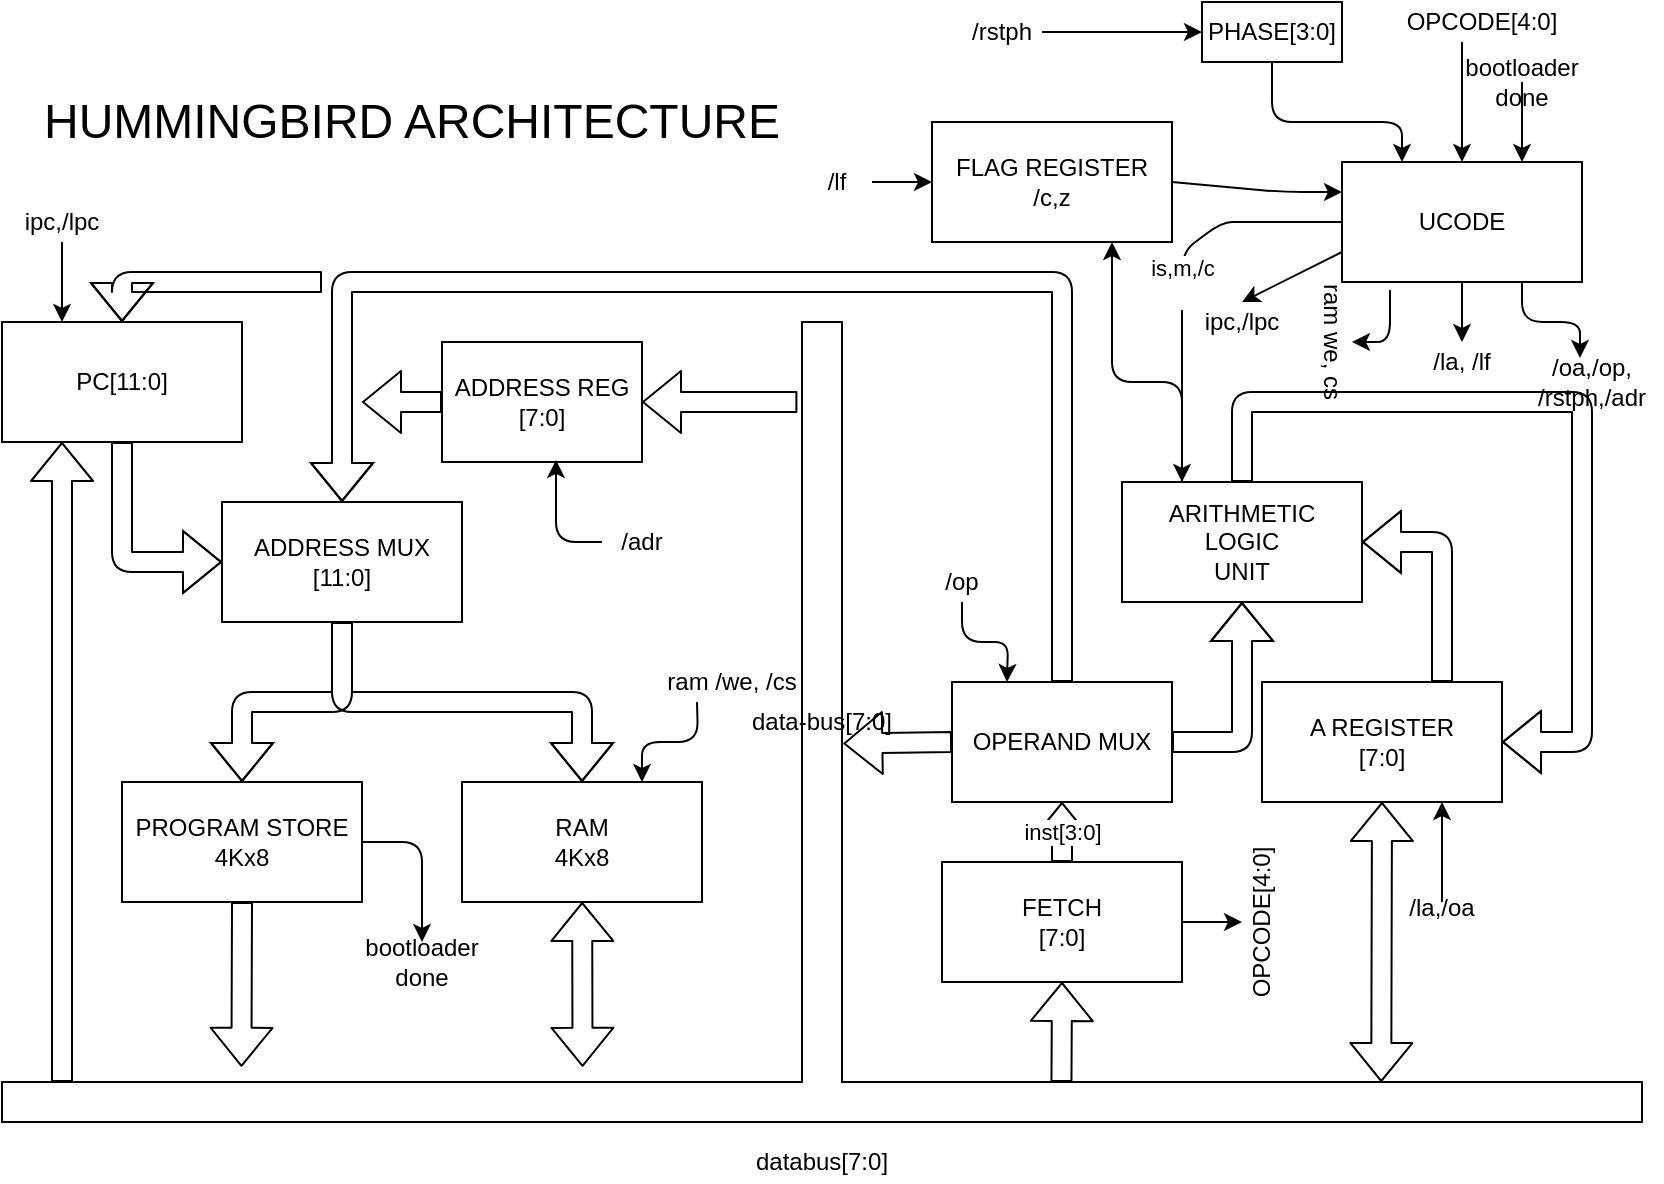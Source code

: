 <mxfile version="13.6.2" type="device"><diagram name="Page-1" id="099fd60b-425b-db50-ffb0-6b813814b670"><mxGraphModel dx="982" dy="615" grid="1" gridSize="10" guides="1" tooltips="1" connect="1" arrows="1" fold="1" page="1" pageScale="1" pageWidth="850" pageHeight="1100" background="#ffffff" math="0" shadow="0"><root><mxCell id="0"/><mxCell id="1" parent="0"/><mxCell id="R_50Ry6YuJozuHZIukiJ-1" value="PC[11:0]" style="rounded=0;whiteSpace=wrap;html=1;" vertex="1" parent="1"><mxGeometry x="10" y="440" width="120" height="60" as="geometry"/></mxCell><mxCell id="R_50Ry6YuJozuHZIukiJ-2" value="ADDRESS REG&lt;br&gt;[7:0]" style="rounded=0;whiteSpace=wrap;html=1;" vertex="1" parent="1"><mxGeometry x="230" y="450" width="100" height="60" as="geometry"/></mxCell><mxCell id="R_50Ry6YuJozuHZIukiJ-3" value="data-bus[7:0]" style="shape=tee;whiteSpace=wrap;html=1;direction=west;" vertex="1" parent="1"><mxGeometry x="10" y="440" width="820" height="400" as="geometry"/></mxCell><mxCell id="R_50Ry6YuJozuHZIukiJ-5" value="" style="shape=flexArrow;endArrow=classic;html=1;exitX=0.515;exitY=0.9;exitDx=0;exitDy=0;exitPerimeter=0;" edge="1" parent="1" source="R_50Ry6YuJozuHZIukiJ-3" target="R_50Ry6YuJozuHZIukiJ-2"><mxGeometry width="50" height="50" relative="1" as="geometry"><mxPoint x="420" y="480" as="sourcePoint"/><mxPoint x="430" y="620" as="targetPoint"/></mxGeometry></mxCell><mxCell id="R_50Ry6YuJozuHZIukiJ-6" value="OPERAND MUX" style="rounded=0;whiteSpace=wrap;html=1;" vertex="1" parent="1"><mxGeometry x="485" y="620" width="110" height="60" as="geometry"/></mxCell><mxCell id="R_50Ry6YuJozuHZIukiJ-7" value="" style="shape=flexArrow;endArrow=classic;html=1;exitX=0.5;exitY=0;exitDx=0;exitDy=0;" edge="1" parent="1" source="R_50Ry6YuJozuHZIukiJ-6" target="R_50Ry6YuJozuHZIukiJ-9"><mxGeometry width="50" height="50" relative="1" as="geometry"><mxPoint x="370" y="670" as="sourcePoint"/><mxPoint x="190" y="410" as="targetPoint"/><Array as="points"><mxPoint x="540" y="420"/><mxPoint x="280" y="420"/><mxPoint x="180" y="420"/></Array></mxGeometry></mxCell><mxCell id="R_50Ry6YuJozuHZIukiJ-9" value="ADDRESS MUX&lt;br&gt;[11:0]" style="rounded=0;whiteSpace=wrap;html=1;" vertex="1" parent="1"><mxGeometry x="120" y="530" width="120" height="60" as="geometry"/></mxCell><mxCell id="R_50Ry6YuJozuHZIukiJ-16" value="" style="shape=flexArrow;endArrow=classic;html=1;exitX=0;exitY=0.5;exitDx=0;exitDy=0;" edge="1" parent="1" source="R_50Ry6YuJozuHZIukiJ-2"><mxGeometry width="50" height="50" relative="1" as="geometry"><mxPoint x="370" y="670" as="sourcePoint"/><mxPoint x="190" y="480" as="targetPoint"/></mxGeometry></mxCell><mxCell id="R_50Ry6YuJozuHZIukiJ-17" value="" style="shape=flexArrow;endArrow=classic;html=1;exitX=0.5;exitY=1;exitDx=0;exitDy=0;entryX=0;entryY=0.5;entryDx=0;entryDy=0;" edge="1" parent="1" source="R_50Ry6YuJozuHZIukiJ-1" target="R_50Ry6YuJozuHZIukiJ-9"><mxGeometry width="50" height="50" relative="1" as="geometry"><mxPoint x="370" y="670" as="sourcePoint"/><mxPoint x="420" y="620" as="targetPoint"/><Array as="points"><mxPoint x="70" y="560"/></Array></mxGeometry></mxCell><mxCell id="R_50Ry6YuJozuHZIukiJ-18" value="" style="shape=flexArrow;endArrow=classic;html=1;entryX=0.5;entryY=0;entryDx=0;entryDy=0;" edge="1" parent="1" target="R_50Ry6YuJozuHZIukiJ-1"><mxGeometry width="50" height="50" relative="1" as="geometry"><mxPoint x="170" y="420" as="sourcePoint"/><mxPoint x="420" y="620" as="targetPoint"/><Array as="points"><mxPoint x="70" y="420"/></Array></mxGeometry></mxCell><mxCell id="R_50Ry6YuJozuHZIukiJ-20" value="" style="shape=flexArrow;endArrow=classic;html=1;exitX=0;exitY=0;exitDx=790;exitDy=20;exitPerimeter=0;entryX=0.25;entryY=1;entryDx=0;entryDy=0;" edge="1" parent="1" source="R_50Ry6YuJozuHZIukiJ-3" target="R_50Ry6YuJozuHZIukiJ-1"><mxGeometry width="50" height="50" relative="1" as="geometry"><mxPoint x="370" y="670" as="sourcePoint"/><mxPoint x="420" y="620" as="targetPoint"/></mxGeometry></mxCell><mxCell id="R_50Ry6YuJozuHZIukiJ-21" value="&lt;div&gt;PROGRAM STORE&lt;/div&gt;&lt;div&gt;4Kx8&lt;br&gt;&lt;/div&gt;" style="rounded=0;whiteSpace=wrap;html=1;" vertex="1" parent="1"><mxGeometry x="70" y="670" width="120" height="60" as="geometry"/></mxCell><mxCell id="R_50Ry6YuJozuHZIukiJ-22" value="&lt;div&gt;RAM&lt;/div&gt;&lt;div&gt;4Kx8&lt;br&gt;&lt;/div&gt;" style="rounded=0;whiteSpace=wrap;html=1;" vertex="1" parent="1"><mxGeometry x="240" y="670" width="120" height="60" as="geometry"/></mxCell><mxCell id="R_50Ry6YuJozuHZIukiJ-23" value="" style="shape=flexArrow;endArrow=classic;html=1;exitX=0.5;exitY=1;exitDx=0;exitDy=0;entryX=0.854;entryY=0.069;entryDx=0;entryDy=0;entryPerimeter=0;" edge="1" parent="1" source="R_50Ry6YuJozuHZIukiJ-21" target="R_50Ry6YuJozuHZIukiJ-3"><mxGeometry width="50" height="50" relative="1" as="geometry"><mxPoint x="370" y="670" as="sourcePoint"/><mxPoint x="420" y="620" as="targetPoint"/></mxGeometry></mxCell><mxCell id="R_50Ry6YuJozuHZIukiJ-24" value="" style="shape=flexArrow;endArrow=classic;startArrow=classic;html=1;exitX=0.646;exitY=0.069;exitDx=0;exitDy=0;exitPerimeter=0;" edge="1" parent="1" source="R_50Ry6YuJozuHZIukiJ-3" target="R_50Ry6YuJozuHZIukiJ-22"><mxGeometry width="50" height="50" relative="1" as="geometry"><mxPoint x="370" y="670" as="sourcePoint"/><mxPoint x="420" y="620" as="targetPoint"/></mxGeometry></mxCell><mxCell id="R_50Ry6YuJozuHZIukiJ-25" value="" style="shape=flexArrow;endArrow=classic;html=1;exitX=0.5;exitY=1;exitDx=0;exitDy=0;entryX=0.5;entryY=0;entryDx=0;entryDy=0;" edge="1" parent="1" source="R_50Ry6YuJozuHZIukiJ-9" target="R_50Ry6YuJozuHZIukiJ-21"><mxGeometry width="50" height="50" relative="1" as="geometry"><mxPoint x="370" y="670" as="sourcePoint"/><mxPoint x="420" y="620" as="targetPoint"/><Array as="points"><mxPoint x="180" y="630"/><mxPoint x="130" y="630"/></Array></mxGeometry></mxCell><mxCell id="R_50Ry6YuJozuHZIukiJ-26" value="" style="shape=flexArrow;endArrow=classic;html=1;exitX=0.5;exitY=1;exitDx=0;exitDy=0;entryX=0.5;entryY=0;entryDx=0;entryDy=0;" edge="1" parent="1" target="R_50Ry6YuJozuHZIukiJ-22"><mxGeometry width="50" height="50" relative="1" as="geometry"><mxPoint x="180" y="590" as="sourcePoint"/><mxPoint x="130" y="670" as="targetPoint"/><Array as="points"><mxPoint x="180" y="630"/><mxPoint x="300" y="630"/></Array></mxGeometry></mxCell><mxCell id="R_50Ry6YuJozuHZIukiJ-27" value="FETCH&lt;br&gt;[7:0]" style="rounded=0;whiteSpace=wrap;html=1;" vertex="1" parent="1"><mxGeometry x="480" y="710" width="120" height="60" as="geometry"/></mxCell><mxCell id="R_50Ry6YuJozuHZIukiJ-29" value="" style="shape=flexArrow;endArrow=classic;html=1;exitX=0.354;exitY=0.05;exitDx=0;exitDy=0;exitPerimeter=0;entryX=0.5;entryY=1;entryDx=0;entryDy=0;" edge="1" parent="1" source="R_50Ry6YuJozuHZIukiJ-3" target="R_50Ry6YuJozuHZIukiJ-27"><mxGeometry width="50" height="50" relative="1" as="geometry"><mxPoint x="370" y="670" as="sourcePoint"/><mxPoint x="420" y="620" as="targetPoint"/></mxGeometry></mxCell><mxCell id="R_50Ry6YuJozuHZIukiJ-30" value="inst[3:0]" style="shape=flexArrow;endArrow=classic;html=1;exitX=0.5;exitY=0;exitDx=0;exitDy=0;entryX=0.5;entryY=1;entryDx=0;entryDy=0;" edge="1" parent="1" source="R_50Ry6YuJozuHZIukiJ-27" target="R_50Ry6YuJozuHZIukiJ-6"><mxGeometry width="50" height="50" relative="1" as="geometry"><mxPoint x="539.72" y="820" as="sourcePoint"/><mxPoint x="540" y="770" as="targetPoint"/></mxGeometry></mxCell><mxCell id="R_50Ry6YuJozuHZIukiJ-31" value="A REGISTER&lt;br&gt;[7:0]" style="rounded=0;whiteSpace=wrap;html=1;" vertex="1" parent="1"><mxGeometry x="640" y="620" width="120" height="60" as="geometry"/></mxCell><mxCell id="R_50Ry6YuJozuHZIukiJ-33" value="" style="shape=flexArrow;endArrow=classic;startArrow=classic;html=1;exitX=0.159;exitY=0.05;exitDx=0;exitDy=0;exitPerimeter=0;entryX=0.5;entryY=1;entryDx=0;entryDy=0;" edge="1" parent="1" source="R_50Ry6YuJozuHZIukiJ-3" target="R_50Ry6YuJozuHZIukiJ-31"><mxGeometry width="50" height="50" relative="1" as="geometry"><mxPoint x="370" y="670" as="sourcePoint"/><mxPoint x="420" y="620" as="targetPoint"/></mxGeometry></mxCell><mxCell id="R_50Ry6YuJozuHZIukiJ-34" value="&lt;div&gt;ARITHMETIC&lt;br&gt;LOGIC&lt;br&gt;UNIT&lt;br&gt;&lt;/div&gt;" style="rounded=0;whiteSpace=wrap;html=1;" vertex="1" parent="1"><mxGeometry x="570" y="520" width="120" height="60" as="geometry"/></mxCell><mxCell id="R_50Ry6YuJozuHZIukiJ-35" value="" style="shape=flexArrow;endArrow=classic;html=1;exitX=1;exitY=0.5;exitDx=0;exitDy=0;entryX=0.5;entryY=1;entryDx=0;entryDy=0;" edge="1" parent="1" source="R_50Ry6YuJozuHZIukiJ-6" target="R_50Ry6YuJozuHZIukiJ-34"><mxGeometry width="50" height="50" relative="1" as="geometry"><mxPoint x="370" y="670" as="sourcePoint"/><mxPoint x="420" y="620" as="targetPoint"/><Array as="points"><mxPoint x="630" y="650"/></Array></mxGeometry></mxCell><mxCell id="R_50Ry6YuJozuHZIukiJ-36" value="" style="shape=flexArrow;endArrow=classic;html=1;exitX=0.75;exitY=0;exitDx=0;exitDy=0;entryX=1;entryY=0.5;entryDx=0;entryDy=0;" edge="1" parent="1" source="R_50Ry6YuJozuHZIukiJ-31" target="R_50Ry6YuJozuHZIukiJ-34"><mxGeometry width="50" height="50" relative="1" as="geometry"><mxPoint x="370" y="670" as="sourcePoint"/><mxPoint x="420" y="620" as="targetPoint"/><Array as="points"><mxPoint x="730" y="550"/></Array></mxGeometry></mxCell><mxCell id="R_50Ry6YuJozuHZIukiJ-38" value="" style="shape=flexArrow;endArrow=classic;html=1;exitX=0.5;exitY=0;exitDx=0;exitDy=0;entryX=1;entryY=0.5;entryDx=0;entryDy=0;" edge="1" parent="1" source="R_50Ry6YuJozuHZIukiJ-34" target="R_50Ry6YuJozuHZIukiJ-31"><mxGeometry width="50" height="50" relative="1" as="geometry"><mxPoint x="370" y="670" as="sourcePoint"/><mxPoint x="420" y="620" as="targetPoint"/><Array as="points"><mxPoint x="630" y="480"/><mxPoint x="800" y="480"/><mxPoint x="800" y="650"/></Array></mxGeometry></mxCell><mxCell id="R_50Ry6YuJozuHZIukiJ-39" value="UCODE" style="rounded=0;whiteSpace=wrap;html=1;" vertex="1" parent="1"><mxGeometry x="680" y="360" width="120" height="60" as="geometry"/></mxCell><mxCell id="R_50Ry6YuJozuHZIukiJ-41" value="PHASE[3:0]" style="rounded=0;whiteSpace=wrap;html=1;" vertex="1" parent="1"><mxGeometry x="610" y="280" width="70" height="30" as="geometry"/></mxCell><mxCell id="R_50Ry6YuJozuHZIukiJ-42" value="OPCODE[4:0]" style="text;html=1;strokeColor=none;fillColor=none;align=center;verticalAlign=middle;whiteSpace=wrap;rounded=0;" vertex="1" parent="1"><mxGeometry x="730" y="280" width="40" height="20" as="geometry"/></mxCell><mxCell id="R_50Ry6YuJozuHZIukiJ-43" value="" style="endArrow=classic;html=1;exitX=0.25;exitY=1;exitDx=0;exitDy=0;entryX=0.5;entryY=0;entryDx=0;entryDy=0;" edge="1" parent="1" source="R_50Ry6YuJozuHZIukiJ-42" target="R_50Ry6YuJozuHZIukiJ-39"><mxGeometry width="50" height="50" relative="1" as="geometry"><mxPoint x="470" y="550" as="sourcePoint"/><mxPoint x="520" y="500" as="targetPoint"/></mxGeometry></mxCell><mxCell id="R_50Ry6YuJozuHZIukiJ-44" value="FLAG REGISTER&lt;br&gt;/c,z" style="rounded=0;whiteSpace=wrap;html=1;" vertex="1" parent="1"><mxGeometry x="475" y="340" width="120" height="60" as="geometry"/></mxCell><mxCell id="R_50Ry6YuJozuHZIukiJ-45" value="" style="endArrow=classic;html=1;exitX=0.5;exitY=1;exitDx=0;exitDy=0;entryX=0.25;entryY=0;entryDx=0;entryDy=0;" edge="1" parent="1" source="R_50Ry6YuJozuHZIukiJ-41" target="R_50Ry6YuJozuHZIukiJ-39"><mxGeometry width="50" height="50" relative="1" as="geometry"><mxPoint x="470" y="550" as="sourcePoint"/><mxPoint x="520" y="500" as="targetPoint"/><Array as="points"><mxPoint x="645" y="340"/><mxPoint x="710" y="340"/></Array></mxGeometry></mxCell><mxCell id="R_50Ry6YuJozuHZIukiJ-46" value="" style="endArrow=classic;html=1;exitX=1;exitY=0.5;exitDx=0;exitDy=0;entryX=0;entryY=0.25;entryDx=0;entryDy=0;" edge="1" parent="1" source="R_50Ry6YuJozuHZIukiJ-44" target="R_50Ry6YuJozuHZIukiJ-39"><mxGeometry width="50" height="50" relative="1" as="geometry"><mxPoint x="470" y="550" as="sourcePoint"/><mxPoint x="520" y="500" as="targetPoint"/><Array as="points"><mxPoint x="650" y="375"/></Array></mxGeometry></mxCell><mxCell id="R_50Ry6YuJozuHZIukiJ-47" value="" style="endArrow=classic;html=1;exitX=0.25;exitY=0;exitDx=0;exitDy=0;entryX=0.75;entryY=1;entryDx=0;entryDy=0;" edge="1" parent="1" source="R_50Ry6YuJozuHZIukiJ-34" target="R_50Ry6YuJozuHZIukiJ-44"><mxGeometry width="50" height="50" relative="1" as="geometry"><mxPoint x="470" y="550" as="sourcePoint"/><mxPoint x="520" y="500" as="targetPoint"/><Array as="points"><mxPoint x="600" y="470"/><mxPoint x="565" y="470"/></Array></mxGeometry></mxCell><mxCell id="R_50Ry6YuJozuHZIukiJ-48" value="" style="endArrow=classic;html=1;entryX=0.75;entryY=0;entryDx=0;entryDy=0;" edge="1" parent="1" target="R_50Ry6YuJozuHZIukiJ-39"><mxGeometry width="50" height="50" relative="1" as="geometry"><mxPoint x="770" y="320" as="sourcePoint"/><mxPoint x="790" y="340" as="targetPoint"/></mxGeometry></mxCell><mxCell id="R_50Ry6YuJozuHZIukiJ-49" value="bootloader&lt;br&gt;done" style="text;html=1;strokeColor=none;fillColor=none;align=center;verticalAlign=middle;whiteSpace=wrap;rounded=0;" vertex="1" parent="1"><mxGeometry x="750" y="310" width="40" height="20" as="geometry"/></mxCell><mxCell id="R_50Ry6YuJozuHZIukiJ-50" value="" style="endArrow=classic;html=1;exitX=1;exitY=0.5;exitDx=0;exitDy=0;entryX=0.5;entryY=0;entryDx=0;entryDy=0;" edge="1" parent="1" source="R_50Ry6YuJozuHZIukiJ-21" target="R_50Ry6YuJozuHZIukiJ-53"><mxGeometry width="50" height="50" relative="1" as="geometry"><mxPoint x="470" y="550" as="sourcePoint"/><mxPoint x="520" y="500" as="targetPoint"/><Array as="points"><mxPoint x="220" y="700"/></Array></mxGeometry></mxCell><mxCell id="R_50Ry6YuJozuHZIukiJ-53" value="bootloader&lt;br&gt;done" style="text;html=1;strokeColor=none;fillColor=none;align=center;verticalAlign=middle;whiteSpace=wrap;rounded=0;" vertex="1" parent="1"><mxGeometry x="200" y="750" width="40" height="20" as="geometry"/></mxCell><mxCell id="R_50Ry6YuJozuHZIukiJ-54" value="" style="endArrow=classic;html=1;exitX=1;exitY=0.5;exitDx=0;exitDy=0;" edge="1" parent="1" source="R_50Ry6YuJozuHZIukiJ-27" target="R_50Ry6YuJozuHZIukiJ-56"><mxGeometry width="50" height="50" relative="1" as="geometry"><mxPoint x="470" y="600" as="sourcePoint"/><mxPoint x="520" y="550" as="targetPoint"/></mxGeometry></mxCell><mxCell id="R_50Ry6YuJozuHZIukiJ-56" value="OPCODE[4:0]" style="text;html=1;strokeColor=none;fillColor=none;align=center;verticalAlign=middle;whiteSpace=wrap;rounded=0;rotation=270;" vertex="1" parent="1"><mxGeometry x="620" y="730" width="40" height="20" as="geometry"/></mxCell><mxCell id="R_50Ry6YuJozuHZIukiJ-58" value="&lt;div&gt;is,m,/c&lt;/div&gt;&lt;div&gt;&lt;br&gt;&lt;/div&gt;" style="endArrow=classic;html=1;exitX=0;exitY=0.5;exitDx=0;exitDy=0;entryX=0.25;entryY=0;entryDx=0;entryDy=0;" edge="1" parent="1" source="R_50Ry6YuJozuHZIukiJ-39" target="R_50Ry6YuJozuHZIukiJ-34"><mxGeometry width="50" height="50" relative="1" as="geometry"><mxPoint x="520" y="600" as="sourcePoint"/><mxPoint x="570" y="550" as="targetPoint"/><Array as="points"><mxPoint x="640" y="390"/><mxPoint x="620" y="390"/><mxPoint x="600" y="405"/><mxPoint x="600" y="440"/></Array></mxGeometry></mxCell><mxCell id="R_50Ry6YuJozuHZIukiJ-59" value="" style="endArrow=classic;html=1;exitX=0.2;exitY=1.067;exitDx=0;exitDy=0;exitPerimeter=0;entryX=0.5;entryY=0;entryDx=0;entryDy=0;" edge="1" parent="1" source="R_50Ry6YuJozuHZIukiJ-39" target="R_50Ry6YuJozuHZIukiJ-60"><mxGeometry width="50" height="50" relative="1" as="geometry"><mxPoint x="520" y="600" as="sourcePoint"/><mxPoint x="570" y="550" as="targetPoint"/><Array as="points"><mxPoint x="704" y="450"/></Array></mxGeometry></mxCell><mxCell id="R_50Ry6YuJozuHZIukiJ-60" value="ram we, cs" style="text;html=1;strokeColor=none;fillColor=none;align=center;verticalAlign=middle;whiteSpace=wrap;rounded=0;rotation=90;" vertex="1" parent="1"><mxGeometry x="640" y="440" width="70" height="20" as="geometry"/></mxCell><mxCell id="R_50Ry6YuJozuHZIukiJ-61" value="ram /we, /cs" style="text;html=1;strokeColor=none;fillColor=none;align=center;verticalAlign=middle;whiteSpace=wrap;rounded=0;" vertex="1" parent="1"><mxGeometry x="340" y="610" width="70" height="20" as="geometry"/></mxCell><mxCell id="R_50Ry6YuJozuHZIukiJ-62" value="" style="endArrow=classic;html=1;exitX=0.25;exitY=1;exitDx=0;exitDy=0;entryX=0.75;entryY=0;entryDx=0;entryDy=0;" edge="1" parent="1" source="R_50Ry6YuJozuHZIukiJ-61" target="R_50Ry6YuJozuHZIukiJ-22"><mxGeometry width="50" height="50" relative="1" as="geometry"><mxPoint x="520" y="600" as="sourcePoint"/><mxPoint x="570" y="550" as="targetPoint"/><Array as="points"><mxPoint x="358" y="650"/><mxPoint x="330" y="650"/></Array></mxGeometry></mxCell><mxCell id="R_50Ry6YuJozuHZIukiJ-63" value="" style="endArrow=classic;html=1;" edge="1" parent="1" source="R_50Ry6YuJozuHZIukiJ-39" target="R_50Ry6YuJozuHZIukiJ-64"><mxGeometry width="50" height="50" relative="1" as="geometry"><mxPoint x="520" y="600" as="sourcePoint"/><mxPoint x="570" y="550" as="targetPoint"/></mxGeometry></mxCell><mxCell id="R_50Ry6YuJozuHZIukiJ-64" value="/la, /lf" style="text;html=1;strokeColor=none;fillColor=none;align=center;verticalAlign=middle;whiteSpace=wrap;rounded=0;" vertex="1" parent="1"><mxGeometry x="720" y="450" width="40" height="20" as="geometry"/></mxCell><mxCell id="R_50Ry6YuJozuHZIukiJ-66" value="&lt;div&gt;/la,/oa&lt;/div&gt;&lt;div&gt;&lt;br&gt;&lt;/div&gt;" style="text;html=1;strokeColor=none;fillColor=none;align=center;verticalAlign=middle;whiteSpace=wrap;rounded=0;" vertex="1" parent="1"><mxGeometry x="710" y="730" width="40" height="20" as="geometry"/></mxCell><mxCell id="R_50Ry6YuJozuHZIukiJ-67" value="" style="endArrow=classic;html=1;exitX=0.5;exitY=0;exitDx=0;exitDy=0;entryX=0.75;entryY=1;entryDx=0;entryDy=0;" edge="1" parent="1" source="R_50Ry6YuJozuHZIukiJ-66" target="R_50Ry6YuJozuHZIukiJ-31"><mxGeometry width="50" height="50" relative="1" as="geometry"><mxPoint x="520" y="600" as="sourcePoint"/><mxPoint x="570" y="550" as="targetPoint"/></mxGeometry></mxCell><mxCell id="R_50Ry6YuJozuHZIukiJ-68" value="/lf" style="text;html=1;strokeColor=none;fillColor=none;align=center;verticalAlign=middle;whiteSpace=wrap;rounded=0;" vertex="1" parent="1"><mxGeometry x="410" y="360" width="35" height="20" as="geometry"/></mxCell><mxCell id="R_50Ry6YuJozuHZIukiJ-69" value="" style="endArrow=classic;html=1;exitX=1;exitY=0.5;exitDx=0;exitDy=0;entryX=0;entryY=0.5;entryDx=0;entryDy=0;" edge="1" parent="1" source="R_50Ry6YuJozuHZIukiJ-68" target="R_50Ry6YuJozuHZIukiJ-44"><mxGeometry width="50" height="50" relative="1" as="geometry"><mxPoint x="520" y="600" as="sourcePoint"/><mxPoint x="570" y="550" as="targetPoint"/></mxGeometry></mxCell><mxCell id="R_50Ry6YuJozuHZIukiJ-70" value="ipc,/lpc" style="text;html=1;strokeColor=none;fillColor=none;align=center;verticalAlign=middle;whiteSpace=wrap;rounded=0;" vertex="1" parent="1"><mxGeometry x="610" y="430" width="40" height="20" as="geometry"/></mxCell><mxCell id="R_50Ry6YuJozuHZIukiJ-71" value="" style="endArrow=classic;html=1;exitX=0;exitY=0.75;exitDx=0;exitDy=0;entryX=0.5;entryY=0;entryDx=0;entryDy=0;" edge="1" parent="1" source="R_50Ry6YuJozuHZIukiJ-39" target="R_50Ry6YuJozuHZIukiJ-70"><mxGeometry width="50" height="50" relative="1" as="geometry"><mxPoint x="520" y="600" as="sourcePoint"/><mxPoint x="570" y="550" as="targetPoint"/></mxGeometry></mxCell><mxCell id="R_50Ry6YuJozuHZIukiJ-72" value="ipc,/lpc" style="text;html=1;strokeColor=none;fillColor=none;align=center;verticalAlign=middle;whiteSpace=wrap;rounded=0;" vertex="1" parent="1"><mxGeometry x="20" y="380" width="40" height="20" as="geometry"/></mxCell><mxCell id="R_50Ry6YuJozuHZIukiJ-73" value="" style="endArrow=classic;html=1;exitX=0.5;exitY=1;exitDx=0;exitDy=0;entryX=0.25;entryY=0;entryDx=0;entryDy=0;" edge="1" parent="1" source="R_50Ry6YuJozuHZIukiJ-72" target="R_50Ry6YuJozuHZIukiJ-1"><mxGeometry width="50" height="50" relative="1" as="geometry"><mxPoint x="210" y="600" as="sourcePoint"/><mxPoint x="260" y="550" as="targetPoint"/></mxGeometry></mxCell><mxCell id="R_50Ry6YuJozuHZIukiJ-74" value="/oa,/op, /rstph,/adr" style="text;html=1;strokeColor=none;fillColor=none;align=center;verticalAlign=middle;whiteSpace=wrap;rounded=0;" vertex="1" parent="1"><mxGeometry x="770" y="460" width="70" height="20" as="geometry"/></mxCell><mxCell id="R_50Ry6YuJozuHZIukiJ-75" value="" style="endArrow=classic;html=1;exitX=0.75;exitY=1;exitDx=0;exitDy=0;entryX=0.414;entryY=-0.1;entryDx=0;entryDy=0;entryPerimeter=0;" edge="1" parent="1" source="R_50Ry6YuJozuHZIukiJ-39" target="R_50Ry6YuJozuHZIukiJ-74"><mxGeometry width="50" height="50" relative="1" as="geometry"><mxPoint x="570" y="600" as="sourcePoint"/><mxPoint x="620" y="550" as="targetPoint"/><Array as="points"><mxPoint x="770" y="440"/><mxPoint x="799" y="440"/></Array></mxGeometry></mxCell><mxCell id="R_50Ry6YuJozuHZIukiJ-76" value="" style="endArrow=classic;html=1;exitX=0;exitY=0.5;exitDx=0;exitDy=0;entryX=0.57;entryY=0.983;entryDx=0;entryDy=0;entryPerimeter=0;" edge="1" parent="1" source="R_50Ry6YuJozuHZIukiJ-77" target="R_50Ry6YuJozuHZIukiJ-2"><mxGeometry width="50" height="50" relative="1" as="geometry"><mxPoint x="280" y="600" as="sourcePoint"/><mxPoint x="330" y="550" as="targetPoint"/><Array as="points"><mxPoint x="287" y="550"/></Array></mxGeometry></mxCell><mxCell id="R_50Ry6YuJozuHZIukiJ-77" value="&lt;div&gt;/adr&lt;br&gt;&lt;/div&gt;" style="text;html=1;strokeColor=none;fillColor=none;align=center;verticalAlign=middle;whiteSpace=wrap;rounded=0;" vertex="1" parent="1"><mxGeometry x="310" y="540" width="40" height="20" as="geometry"/></mxCell><mxCell id="R_50Ry6YuJozuHZIukiJ-78" value="" style="shape=flexArrow;endArrow=classic;html=1;exitX=0;exitY=0.5;exitDx=0;exitDy=0;entryX=0.487;entryY=0.473;entryDx=0;entryDy=0;entryPerimeter=0;" edge="1" parent="1" source="R_50Ry6YuJozuHZIukiJ-6" target="R_50Ry6YuJozuHZIukiJ-3"><mxGeometry width="50" height="50" relative="1" as="geometry"><mxPoint x="360" y="600" as="sourcePoint"/><mxPoint x="410" y="550" as="targetPoint"/></mxGeometry></mxCell><mxCell id="R_50Ry6YuJozuHZIukiJ-79" value="" style="endArrow=classic;html=1;entryX=0.25;entryY=0;entryDx=0;entryDy=0;exitX=0.5;exitY=1;exitDx=0;exitDy=0;" edge="1" parent="1" source="R_50Ry6YuJozuHZIukiJ-80" target="R_50Ry6YuJozuHZIukiJ-6"><mxGeometry width="50" height="50" relative="1" as="geometry"><mxPoint x="360" y="600" as="sourcePoint"/><mxPoint x="410" y="550" as="targetPoint"/><Array as="points"><mxPoint x="490" y="600"/><mxPoint x="513" y="600"/></Array></mxGeometry></mxCell><mxCell id="R_50Ry6YuJozuHZIukiJ-80" value="/op" style="text;html=1;strokeColor=none;fillColor=none;align=center;verticalAlign=middle;whiteSpace=wrap;rounded=0;" vertex="1" parent="1"><mxGeometry x="470" y="560" width="40" height="20" as="geometry"/></mxCell><mxCell id="R_50Ry6YuJozuHZIukiJ-82" value="/rstph" style="text;html=1;strokeColor=none;fillColor=none;align=center;verticalAlign=middle;whiteSpace=wrap;rounded=0;" vertex="1" parent="1"><mxGeometry x="490" y="285" width="40" height="20" as="geometry"/></mxCell><mxCell id="R_50Ry6YuJozuHZIukiJ-83" value="" style="endArrow=classic;html=1;exitX=1;exitY=0.5;exitDx=0;exitDy=0;entryX=0;entryY=0.5;entryDx=0;entryDy=0;" edge="1" parent="1" source="R_50Ry6YuJozuHZIukiJ-82" target="R_50Ry6YuJozuHZIukiJ-41"><mxGeometry width="50" height="50" relative="1" as="geometry"><mxPoint x="360" y="470" as="sourcePoint"/><mxPoint x="410" y="420" as="targetPoint"/></mxGeometry></mxCell><mxCell id="R_50Ry6YuJozuHZIukiJ-84" value="&lt;font style=&quot;font-size: 24px&quot;&gt;HUMMINGBIRD ARCHITECTURE&lt;/font&gt;" style="text;html=1;strokeColor=none;fillColor=none;align=center;verticalAlign=middle;whiteSpace=wrap;rounded=0;" vertex="1" parent="1"><mxGeometry x="20" y="300" width="390" height="80" as="geometry"/></mxCell><mxCell id="R_50Ry6YuJozuHZIukiJ-86" value="&lt;div&gt;databus[7:0]&lt;/div&gt;" style="text;html=1;strokeColor=none;fillColor=none;align=center;verticalAlign=middle;whiteSpace=wrap;rounded=0;" vertex="1" parent="1"><mxGeometry x="380" y="850" width="80" height="20" as="geometry"/></mxCell></root></mxGraphModel></diagram></mxfile>